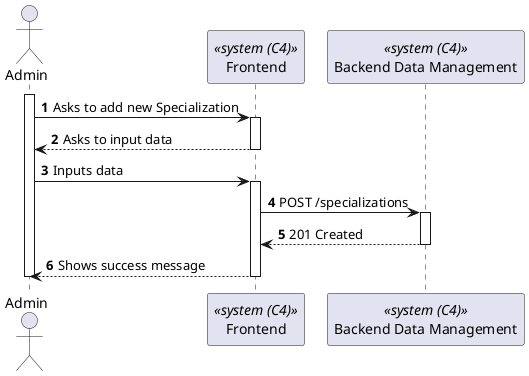 @startuml process-view
autonumber

actor "Admin" as Admin
participant Frontend as "Frontend" <<system (C4)>>
participant BackendDataManagement as "Backend Data Management" <<system (C4)>>

activate Admin
    Admin -> Frontend : Asks to add new Specialization
    activate Frontend
        Frontend --> Admin : Asks to input data
    deactivate Frontend
    Admin -> Frontend : Inputs data
    activate Frontend
        Frontend-> BackendDataManagement : POST /specializations
        activate BackendDataManagement
            Frontend <-- BackendDataManagement : 201 Created
        deactivate BackendDataManagement
    Frontend --> Admin : Shows success message
    deactivate Frontend
deactivate Admin

@enduml